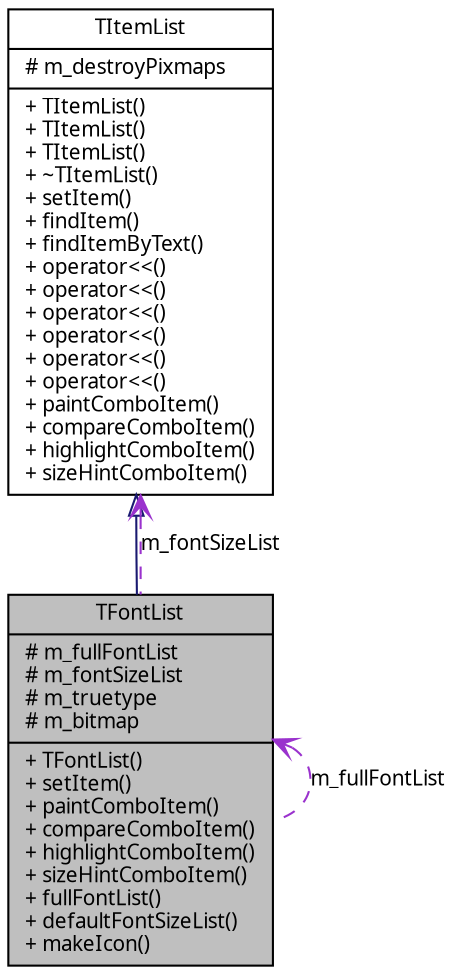 digraph G
{
  edge [fontname="FreeSans.ttf",fontsize=10,labelfontname="FreeSans.ttf",labelfontsize=10];
  node [fontname="FreeSans.ttf",fontsize=10,shape=record];
  Node1 [label="{TFontList\n|# m_fullFontList\l# m_fontSizeList\l# m_truetype\l# m_bitmap\l|+ TFontList()\l+ setItem()\l+ paintComboItem()\l+ compareComboItem()\l+ highlightComboItem()\l+ sizeHintComboItem()\l+ fullFontList()\l+ defaultFontSizeList()\l+ makeIcon()\l}",height=0.2,width=0.4,color="black", fillcolor="grey75", style="filled" fontcolor="black"];
  Node2 -> Node1 [dir=back,color="midnightblue",fontsize=10,style="solid",arrowtail="empty",fontname="FreeSans.ttf"];
  Node2 [label="{TItemList\n|# m_destroyPixmaps\l|+ TItemList()\l+ TItemList()\l+ TItemList()\l+ ~TItemList()\l+ setItem()\l+ findItem()\l+ findItemByText()\l+ operator\<\<()\l+ operator\<\<()\l+ operator\<\<()\l+ operator\<\<()\l+ operator\<\<()\l+ operator\<\<()\l+ paintComboItem()\l+ compareComboItem()\l+ highlightComboItem()\l+ sizeHintComboItem()\l}",height=0.2,width=0.4,color="black", fillcolor="white", style="filled",URL="$classTItemList.html",tooltip="A common list of TItem items."];
  Node1 -> Node1 [dir=back,color="darkorchid3",fontsize=10,style="dashed",label="m_fullFontList",arrowtail="open",fontname="FreeSans.ttf"];
  Node2 -> Node1 [dir=back,color="darkorchid3",fontsize=10,style="dashed",label="m_fontSizeList",arrowtail="open",fontname="FreeSans.ttf"];
}
